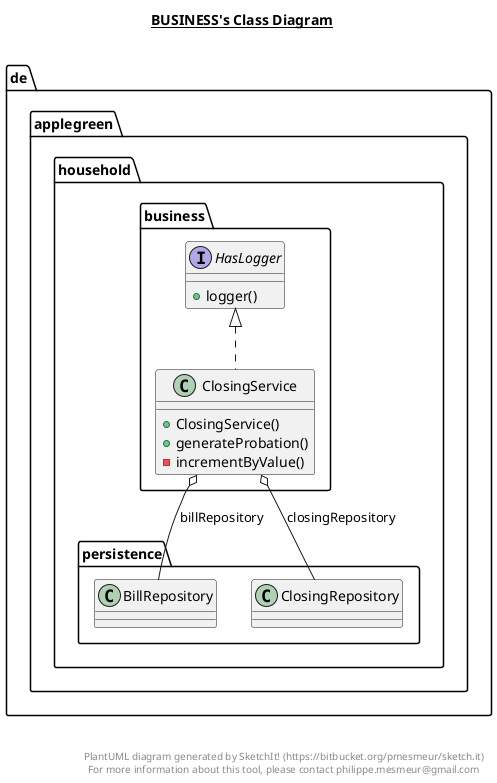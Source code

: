 @startuml

title __BUSINESS's Class Diagram__\n

  namespace de.applegreen.household.business {
    class de.applegreen.household.business.ClosingService {
        + ClosingService()
        + generateProbation()
        - incrementByValue()
    }
  }
  

  namespace de.applegreen.household.business {
    interface de.applegreen.household.business.HasLogger {
        + logger()
    }
  }
  

  de.applegreen.household.business.ClosingService .up.|> de.applegreen.household.business.HasLogger
  de.applegreen.household.business.ClosingService o-- de.applegreen.household.persistence.BillRepository : billRepository
  de.applegreen.household.business.ClosingService o-- de.applegreen.household.persistence.ClosingRepository : closingRepository


right footer


PlantUML diagram generated by SketchIt! (https://bitbucket.org/pmesmeur/sketch.it)
For more information about this tool, please contact philippe.mesmeur@gmail.com
endfooter

@enduml
